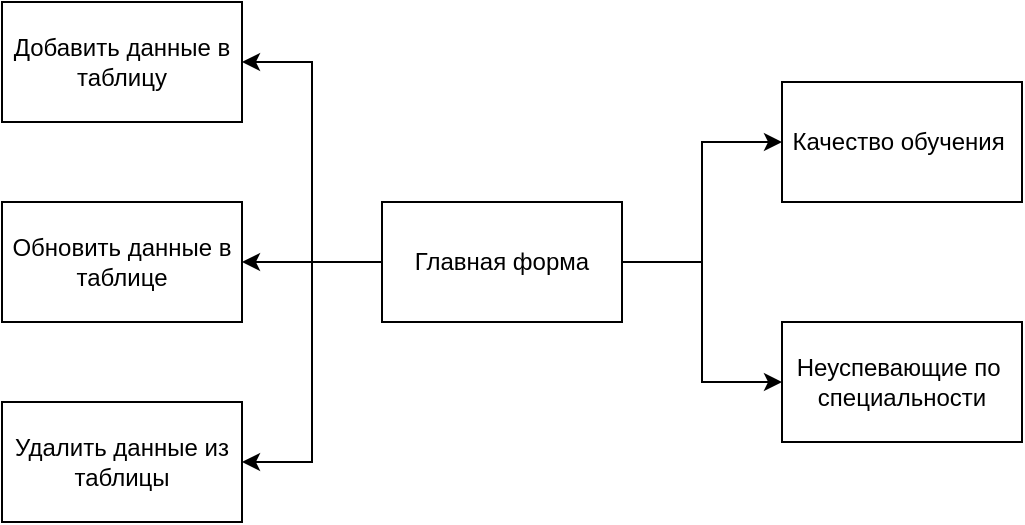 <mxfile version="17.4.2" type="device"><diagram id="PvxyTk5v97AvlwHrzzYB" name="Page-1"><mxGraphModel dx="1662" dy="762" grid="1" gridSize="10" guides="1" tooltips="1" connect="1" arrows="1" fold="1" page="1" pageScale="1" pageWidth="827" pageHeight="1169" math="0" shadow="0"><root><mxCell id="0"/><mxCell id="1" parent="0"/><mxCell id="lRmNB6zayEUufDeEzfMh-3" value="" style="edgeStyle=orthogonalEdgeStyle;rounded=0;orthogonalLoop=1;jettySize=auto;html=1;entryX=1;entryY=0.5;entryDx=0;entryDy=0;" edge="1" parent="1" source="lRmNB6zayEUufDeEzfMh-1" target="lRmNB6zayEUufDeEzfMh-2"><mxGeometry relative="1" as="geometry"/></mxCell><mxCell id="lRmNB6zayEUufDeEzfMh-7" style="edgeStyle=orthogonalEdgeStyle;rounded=0;orthogonalLoop=1;jettySize=auto;html=1;" edge="1" parent="1" source="lRmNB6zayEUufDeEzfMh-1" target="lRmNB6zayEUufDeEzfMh-5"><mxGeometry relative="1" as="geometry"/></mxCell><mxCell id="lRmNB6zayEUufDeEzfMh-8" style="edgeStyle=orthogonalEdgeStyle;rounded=0;orthogonalLoop=1;jettySize=auto;html=1;entryX=1;entryY=0.5;entryDx=0;entryDy=0;" edge="1" parent="1" source="lRmNB6zayEUufDeEzfMh-1" target="lRmNB6zayEUufDeEzfMh-6"><mxGeometry relative="1" as="geometry"/></mxCell><mxCell id="lRmNB6zayEUufDeEzfMh-10" value="" style="edgeStyle=orthogonalEdgeStyle;rounded=0;orthogonalLoop=1;jettySize=auto;html=1;" edge="1" parent="1" source="lRmNB6zayEUufDeEzfMh-1" target="lRmNB6zayEUufDeEzfMh-9"><mxGeometry relative="1" as="geometry"/></mxCell><mxCell id="lRmNB6zayEUufDeEzfMh-13" value="" style="edgeStyle=orthogonalEdgeStyle;rounded=0;orthogonalLoop=1;jettySize=auto;html=1;" edge="1" parent="1" source="lRmNB6zayEUufDeEzfMh-1" target="lRmNB6zayEUufDeEzfMh-12"><mxGeometry relative="1" as="geometry"/></mxCell><mxCell id="lRmNB6zayEUufDeEzfMh-1" value="Главная форма" style="rounded=0;whiteSpace=wrap;html=1;" vertex="1" parent="1"><mxGeometry x="350" y="360" width="120" height="60" as="geometry"/></mxCell><mxCell id="lRmNB6zayEUufDeEzfMh-2" value="Добавить данные в таблицу" style="rounded=0;whiteSpace=wrap;html=1;" vertex="1" parent="1"><mxGeometry x="160" y="260" width="120" height="60" as="geometry"/></mxCell><mxCell id="lRmNB6zayEUufDeEzfMh-5" value="Обновить данные в таблице" style="rounded=0;whiteSpace=wrap;html=1;" vertex="1" parent="1"><mxGeometry x="160" y="360" width="120" height="60" as="geometry"/></mxCell><mxCell id="lRmNB6zayEUufDeEzfMh-6" value="Удалить данные из таблицы" style="rounded=0;whiteSpace=wrap;html=1;" vertex="1" parent="1"><mxGeometry x="160" y="460" width="120" height="60" as="geometry"/></mxCell><mxCell id="lRmNB6zayEUufDeEzfMh-9" value="Качество обучения&amp;nbsp;" style="rounded=0;whiteSpace=wrap;html=1;" vertex="1" parent="1"><mxGeometry x="550" y="300" width="120" height="60" as="geometry"/></mxCell><mxCell id="lRmNB6zayEUufDeEzfMh-12" value="Неуспевающие по&amp;nbsp; специальности" style="rounded=0;whiteSpace=wrap;html=1;" vertex="1" parent="1"><mxGeometry x="550" y="420" width="120" height="60" as="geometry"/></mxCell></root></mxGraphModel></diagram></mxfile>